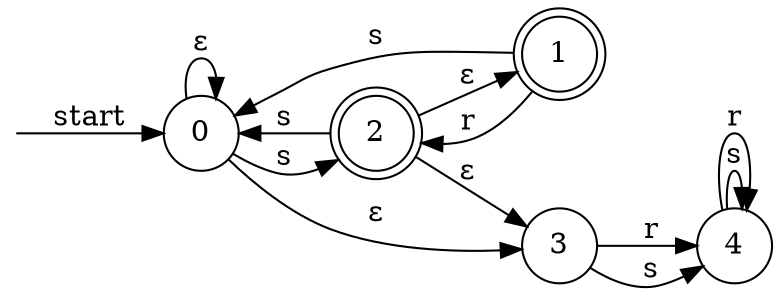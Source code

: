 digraph enfa {
    rankdir = LR;
    node [shape = circle];
    __start [style = invis, shape = point];
    __start -> "0" [ label = "start" ];
    node [shape = doublecircle]; "1" "2"
    node [shape = circle];
    "2" -> "1" [ label = "&epsilon;" ];
    "2" -> "3" [ label = "&epsilon;" ];
    "0" -> "3" [ label = "&epsilon;" ];
    "0" -> "0" [ label = "&epsilon;" ];
    "2" -> "0" [ label = "s" ];
    "0" -> "2" [ label = "s" ];
    "1" -> "0" [ label = "s" ];
    "3" -> "4" [ label = "r" ];
    "4" -> "4" [ label = "s" ];
    "4" -> "4" [ label = "r" ];
    "1" -> "2" [ label = "r" ];
    "3" -> "4" [ label = "s" ];
}
